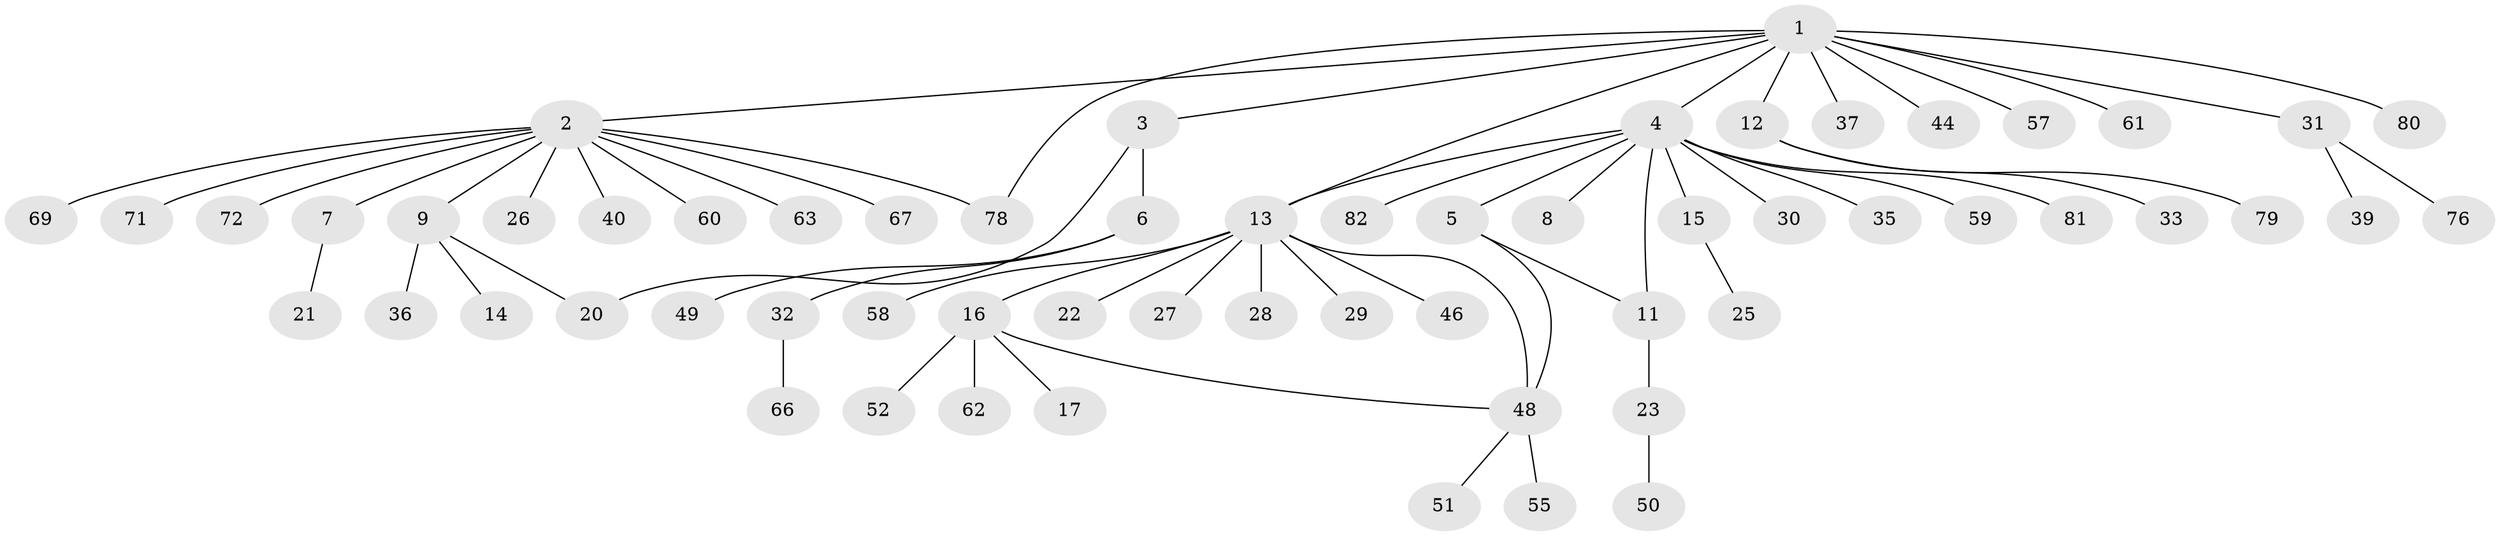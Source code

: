 // original degree distribution, {13: 0.012195121951219513, 12: 0.024390243902439025, 3: 0.10975609756097561, 1: 0.6097560975609756, 4: 0.024390243902439025, 10: 0.012195121951219513, 6: 0.024390243902439025, 2: 0.18292682926829268}
// Generated by graph-tools (version 1.1) at 2025/11/02/27/25 16:11:14]
// undirected, 60 vertices, 65 edges
graph export_dot {
graph [start="1"]
  node [color=gray90,style=filled];
  1 [super="+10"];
  2 [super="+19"];
  3;
  4 [super="+18"];
  5;
  6;
  7 [super="+68"];
  8;
  9 [super="+53"];
  11 [super="+41"];
  12 [super="+70"];
  13 [super="+73"];
  14;
  15 [super="+74"];
  16 [super="+24"];
  17 [super="+77"];
  20 [super="+64"];
  21 [super="+34"];
  22;
  23 [super="+47"];
  25 [super="+43"];
  26;
  27;
  28;
  29;
  30;
  31 [super="+65"];
  32 [super="+38"];
  33 [super="+42"];
  35;
  36;
  37;
  39;
  40;
  44 [super="+45"];
  46;
  48 [super="+54"];
  49;
  50;
  51 [super="+56"];
  52;
  55;
  57;
  58;
  59;
  60;
  61;
  62 [super="+75"];
  63;
  66;
  67;
  69;
  71;
  72;
  76;
  78;
  79;
  80;
  81;
  82;
  1 -- 2;
  1 -- 3;
  1 -- 4;
  1 -- 12;
  1 -- 13;
  1 -- 31;
  1 -- 37;
  1 -- 44;
  1 -- 57;
  1 -- 61;
  1 -- 78;
  1 -- 80;
  2 -- 7;
  2 -- 9;
  2 -- 26;
  2 -- 40;
  2 -- 60;
  2 -- 63;
  2 -- 69;
  2 -- 71;
  2 -- 72;
  2 -- 78;
  2 -- 67;
  3 -- 6;
  3 -- 20;
  4 -- 5;
  4 -- 8;
  4 -- 11;
  4 -- 13;
  4 -- 15;
  4 -- 30;
  4 -- 35;
  4 -- 59;
  4 -- 81;
  4 -- 82;
  5 -- 48;
  5 -- 11;
  6 -- 32;
  6 -- 49;
  7 -- 21;
  9 -- 14;
  9 -- 36;
  9 -- 20;
  11 -- 23;
  12 -- 33;
  12 -- 79;
  13 -- 16;
  13 -- 22;
  13 -- 27;
  13 -- 28;
  13 -- 29;
  13 -- 46;
  13 -- 58;
  13 -- 48;
  15 -- 25;
  16 -- 17;
  16 -- 48;
  16 -- 52;
  16 -- 62;
  23 -- 50;
  31 -- 39;
  31 -- 76;
  32 -- 66;
  48 -- 51;
  48 -- 55;
}

